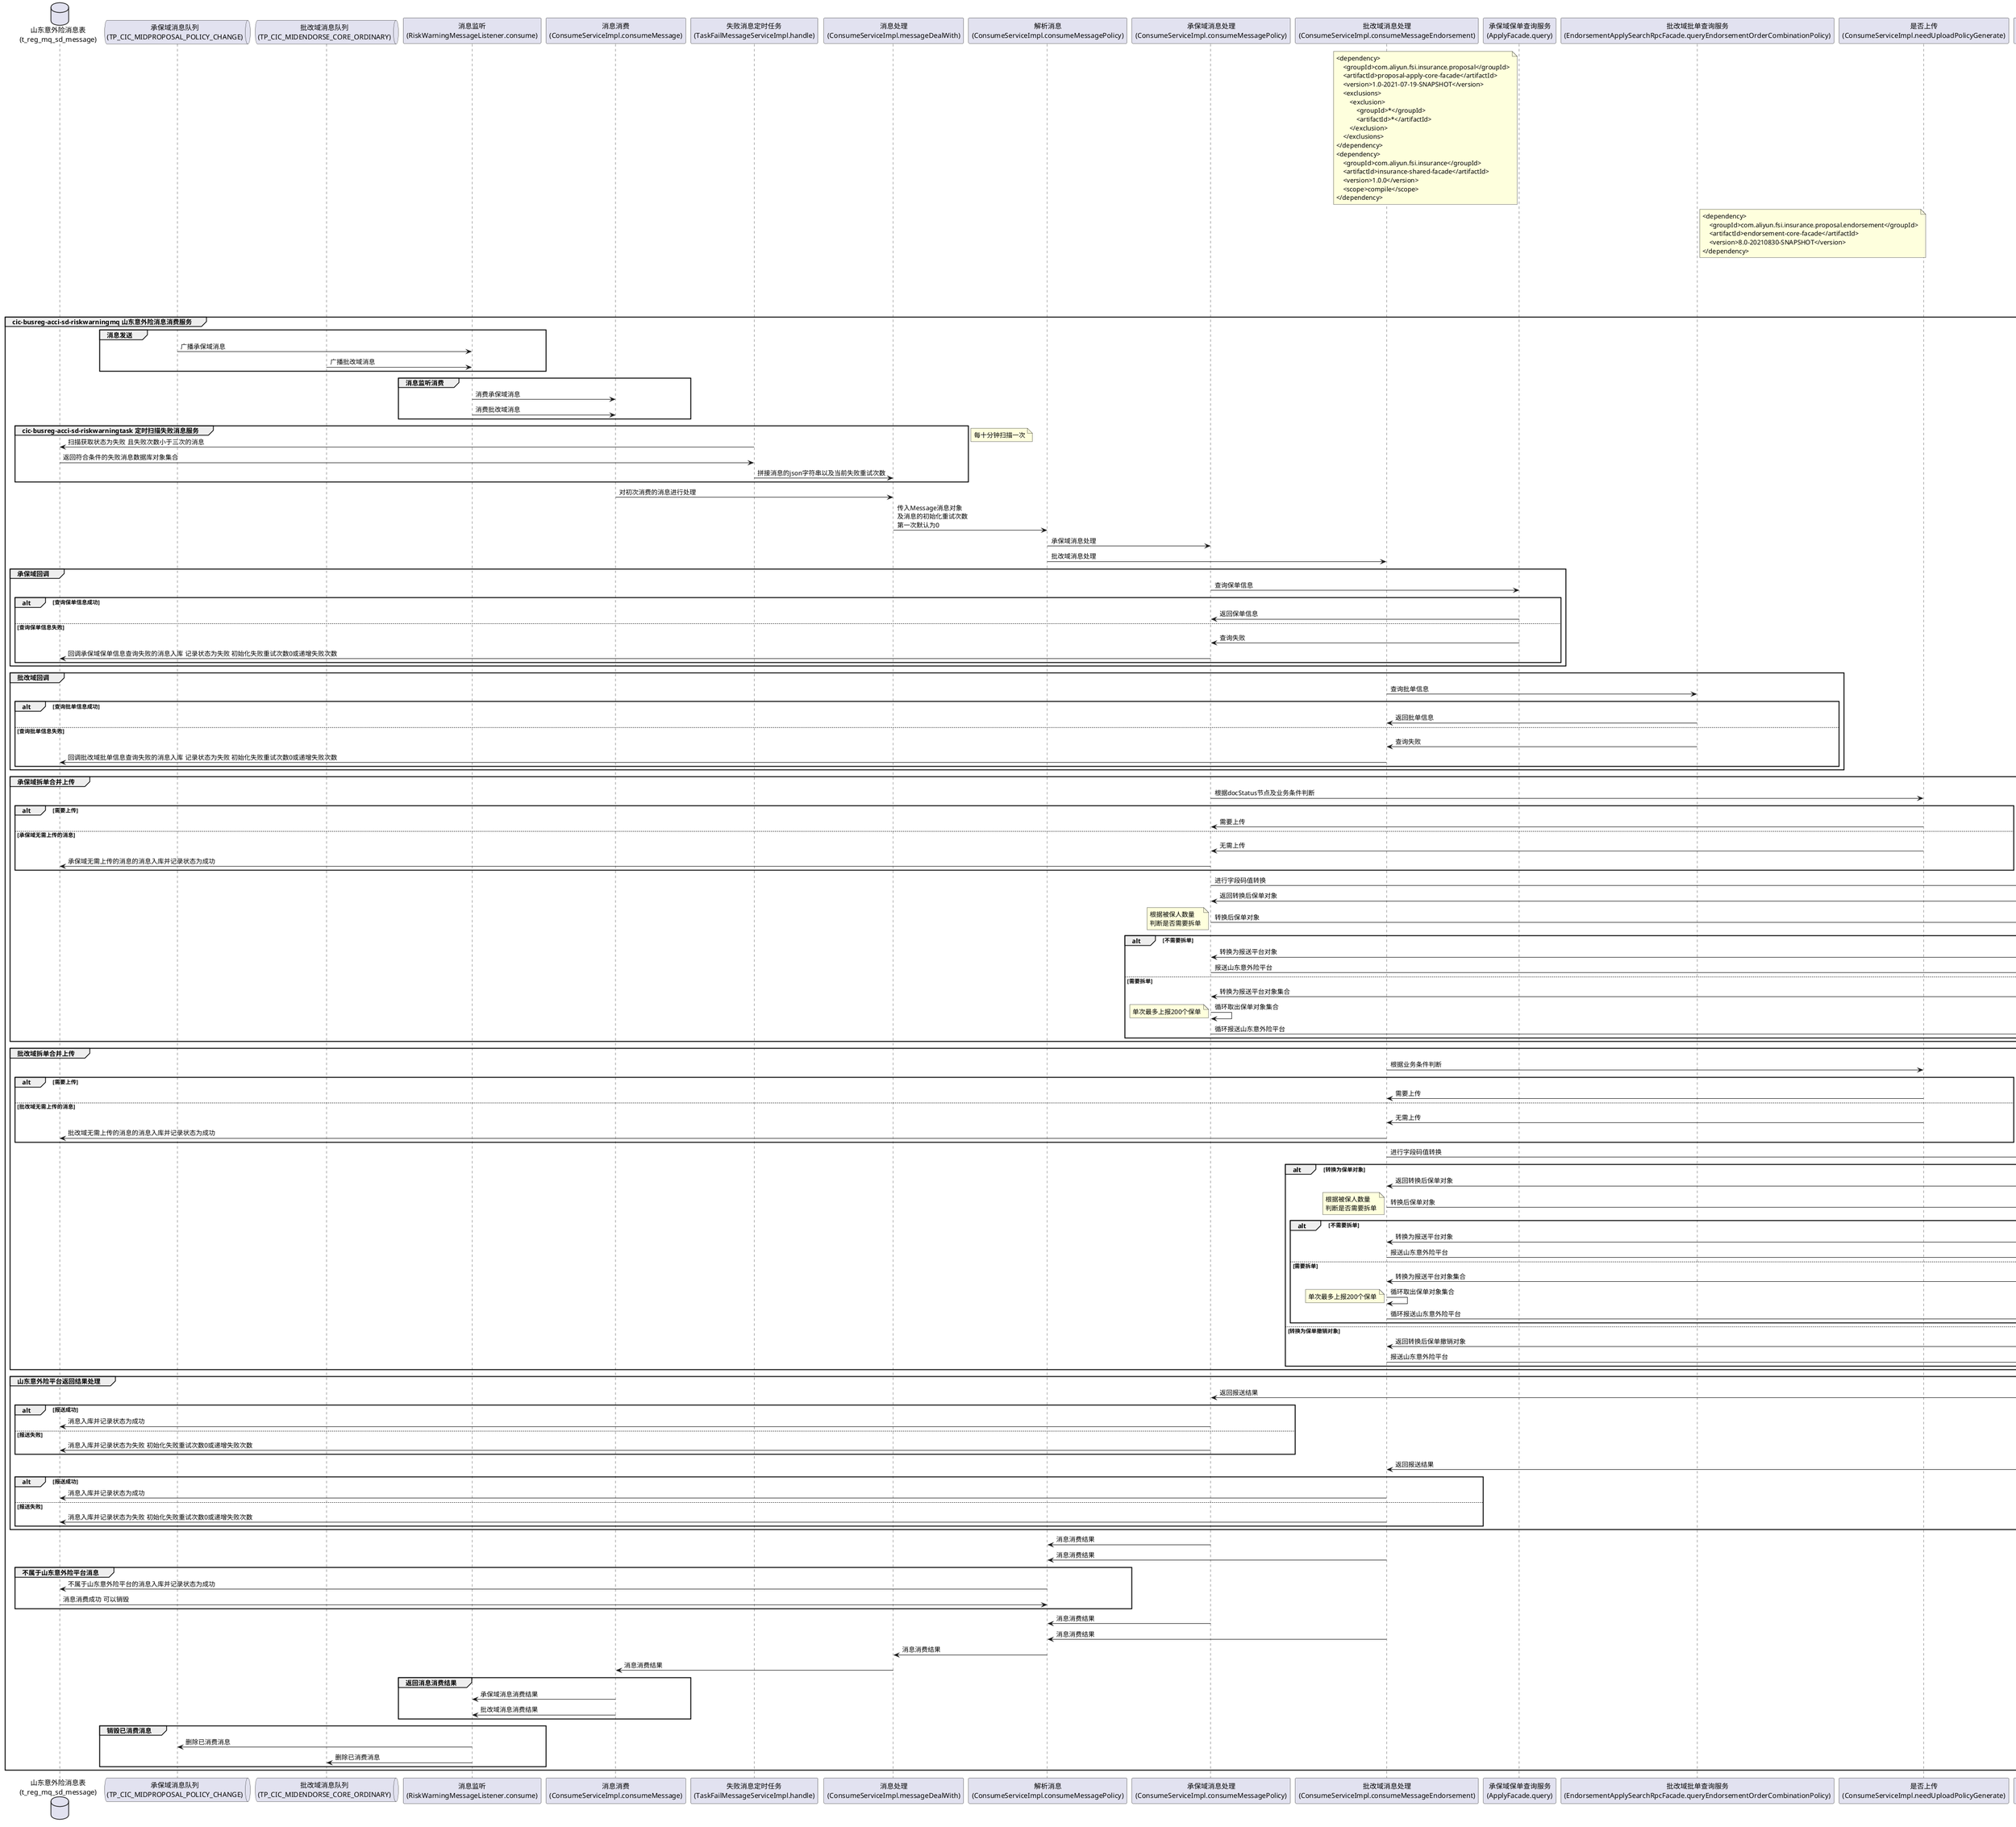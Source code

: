 @startuml 山东意外险消息处理
' !theme amiga 
' 声明数据库
database "山东意外险消息表\n(t_reg_mq_sd_message)" as 山东意外险消息表

' 声明消息发布者
queue "承保域消息队列\n(TP_CIC_MIDPROPOSAL_POLICY_CHANGE)" as 承保域消息队列
queue "批改域消息队列\n(TP_CIC_MIDENDORSE_CORE_ORDINARY)" as 批改域消息队列

' 声明普通节点 
participant "消息监听\n(RiskWarningMessageListener.consume)" as 消息监听
participant "消息消费\n(ConsumeServiceImpl.consumeMessage)" as 消息消费
participant "失败消息定时任务\n(TaskFailMessageServiceImpl.handle)" as 失败消息定时任务
participant "消息处理\n(ConsumeServiceImpl.messageDealWith)" as 消息处理
participant "解析消息\n(ConsumeServiceImpl.consumeMessagePolicy)" as 解析消息

participant "承保域消息处理\n(ConsumeServiceImpl.consumeMessagePolicy)" as 承保域消息处理
participant "批改域消息处理\n(ConsumeServiceImpl.consumeMessageEndorsement)" as 批改域消息处理

participant "承保域保单查询服务\n(ApplyFacade.query)" as 承保域保单查询服务
    note left of 承保域保单查询服务
            <dependency>
                <groupId>com.aliyun.fsi.insurance.proposal</groupId>
                <artifactId>proposal-apply-core-facade</artifactId>
                <version>1.0-2021-07-19-SNAPSHOT</version>
                <exclusions>
                    <exclusion>
                        <groupId>*</groupId>
                        <artifactId>*</artifactId>
                    </exclusion>
                </exclusions>
            </dependency>
            <dependency>
                <groupId>com.aliyun.fsi.insurance</groupId>
                <artifactId>insurance-shared-facade</artifactId>
                <version>1.0.0</version>
                <scope>compile</scope>
            </dependency>
    end note
participant "批改域批单查询服务\n(EndorsementApplySearchRpcFacade.queryEndorsementOrderCombinationPolicy)" as 批改域批单查询服务
    note right of 批改域批单查询服务
            <dependency>
                <groupId>com.aliyun.fsi.insurance.proposal.endorsement</groupId>
                <artifactId>endorsement-core-facade</artifactId>
                <version>8.0-20210830-SNAPSHOT</version>
            </dependency>
    end note

participant "是否上传\n(ConsumeServiceImpl.needUploadPolicyGenerate)" as 判断是否上传
participant "转换层\n(ConvertServiceImpl.*)" as 转换层

participant "拆单合并单\n(ConvertServiceImpl.policyAssemblePolicyRegister)" as 拆单合并单

participant "山东意外险平台\n(SinoServiceImpl.request)" as 山东意外险平台
note left of 山东意外险平台
            <dependency>
                <groupId>com.cic.businsurance.regulatory</groupId>
                <artifactId>acci-sd-riskwaring-facade</artifactId>
                <version>${revision}</version>
            </dependency>
end note  

group cic-busreg-acci-sd-riskwarningmq 山东意外险消息消费服务
    ' 正常消费流程开始
    group 消息发送
    承保域消息队列 -> 消息监听 : 广播承保域消息
    批改域消息队列 -> 消息监听 : 广播批改域消息
    end

    group 消息监听消费
    消息监听 -> 消息消费 : 消费承保域消息
    消息监听 -> 消息消费 : 消费批改域消息
    end

    ' 定时任务开始
    group cic-busreg-acci-sd-riskwarningtask 定时扫描失败消息服务
    失败消息定时任务 -> 山东意外险消息表 : 扫描获取状态为失败 且失败次数小于三次的消息
    失败消息定时任务 <- 山东意外险消息表 : 返回符合条件的失败消息数据库对象集合

    失败消息定时任务 -> 消息处理 : 拼接消息的json字符串以及当前失败重试次数
    end
    note right : 每十分钟扫描一次

    消息消费 -> 消息处理 : 对初次消费的消息进行处理

    消息处理 -> 解析消息 : 传入Message消息对象\n及消息的初始化重试次数\n第一次默认为0

    解析消息 -> 承保域消息处理 : 承保域消息处理
    解析消息 -> 批改域消息处理 : 批改域消息处理

    ' 回调查询
    group 承保域回调
    承保域消息处理 -> 承保域保单查询服务 : 查询保单信息
        alt 查询保单信息成功
            承保域消息处理 <- 承保域保单查询服务 : 返回保单信息
        else 查询保单信息失败
            承保域消息处理 <- 承保域保单查询服务 : 查询失败
            山东意外险消息表 <- 承保域消息处理 : 回调承保域保单信息查询失败的消息入库 记录状态为失败 初始化失败重试次数0或递增失败次数
        end
    end

    group 批改域回调 
    批改域消息处理 -> 批改域批单查询服务 : 查询批单信息
        alt 查询批单信息成功
            批改域消息处理 <- 批改域批单查询服务 : 返回批单信息
        else 查询批单信息失败
            批改域消息处理 <- 批改域批单查询服务 : 查询失败
            山东意外险消息表 <- 批改域消息处理 : 回调批改域批单信息查询失败的消息入库 记录状态为失败 初始化失败重试次数0或递增失败次数
        end
    end

    ' 承保域拆单 合并上传
    group 承保域拆单合并上传
    承保域消息处理 -> 判断是否上传 : 根据docStatus节点及业务条件判断
        alt 需要上传
            承保域消息处理 <- 判断是否上传 : 需要上传
        else 承保域无需上传的消息
            承保域消息处理 <- 判断是否上传 : 无需上传
            山东意外险消息表 <- 承保域消息处理 : 承保域无需上传的消息的消息入库并记录状态为成功
        end

    承保域消息处理 -> 转换层 : 进行字段码值转换
    承保域消息处理 <- 转换层 : 返回转换后保单对象

    承保域消息处理 -> 拆单合并单 : 转换后保单对象
    note left
    根据被保人数量
    判断是否需要拆单
    end note
        alt 不需要拆单
            承保域消息处理 <- 拆单合并单 : 转换为报送平台对象
            承保域消息处理 -> 山东意外险平台 : 报送山东意外险平台
        else 需要拆单
            承保域消息处理 <- 拆单合并单 : 转换为报送平台对象集合
            承保域消息处理 -> 承保域消息处理 : 循环取出保单对象集合
            note left : 单次最多上报200个保单
            承保域消息处理 -> 山东意外险平台 : 循环报送山东意外险平台
        end
    end

    ' 批改域拆单 合并上传
    group 批改域拆单合并上传
    批改域消息处理 -> 判断是否上传 : 根据业务条件判断
        alt 需要上传
            批改域消息处理 <- 判断是否上传 : 需要上传
        else 批改域无需上传的消息
            批改域消息处理 <- 判断是否上传 : 无需上传
            山东意外险消息表 <- 批改域消息处理 : 批改域无需上传的消息的消息入库并记录状态为成功
        end

        批改域消息处理 -> 转换层 : 进行字段码值转换
            alt 转换为保单对象
                批改域消息处理 <- 转换层 : 返回转换后保单对象

                批改域消息处理 -> 拆单合并单 : 转换后保单对象
                note left
                根据被保人数量
                判断是否需要拆单
                end note
                    alt 不需要拆单
                        批改域消息处理 <- 拆单合并单 : 转换为报送平台对象
                        批改域消息处理 -> 山东意外险平台 : 报送山东意外险平台
                    else 需要拆单
                        批改域消息处理 <- 拆单合并单 : 转换为报送平台对象集合
                        批改域消息处理 -> 批改域消息处理 : 循环取出保单对象集合
                        note left : 单次最多上报200个保单
                        批改域消息处理 -> 山东意外险平台 : 循环报送山东意外险平台
                    end
            else 转换为保单撤销对象
                批改域消息处理 <- 转换层 : 返回转换后保单撤销对象
                批改域消息处理 -> 山东意外险平台 : 报送山东意外险平台
            end
    end

    ' 上报山东意外险平台返回结果
    group 山东意外险平台返回结果处理
    承保域消息处理 <- 山东意外险平台 : 返回报送结果
        alt 报送成功
            承保域消息处理 -> 山东意外险消息表 : 消息入库并记录状态为成功
        else 报送失败
            承保域消息处理 -> 山东意外险消息表 : 消息入库并记录状态为失败 初始化失败重试次数0或递增失败次数
        end
    批改域消息处理 <- 山东意外险平台 : 返回报送结果
        alt 报送成功
            批改域消息处理 -> 山东意外险消息表 : 消息入库并记录状态为成功
        else 报送失败
            批改域消息处理 -> 山东意外险消息表 : 消息入库并记录状态为失败 初始化失败重试次数0或递增失败次数
        end
    end

    解析消息 <- 承保域消息处理 : 消息消费结果
    解析消息 <- 批改域消息处理 : 消息消费结果

    group 不属于山东意外险平台消息
    解析消息 -> 山东意外险消息表 : 不属于山东意外险平台的消息入库并记录状态为成功
    山东意外险消息表 -> 解析消息 :消息消费成功 可以销毁
    end

    解析消息 <- 承保域消息处理 : 消息消费结果
    解析消息 <- 批改域消息处理 : 消息消费结果

    消息处理 <- 解析消息 : 消息消费结果
    消息消费 <- 消息处理 : 消息消费结果

    group 返回消息消费结果
    消息消费 -> 消息监听: 承保域消息消费结果
    消息消费 -> 消息监听 : 批改域消息消费结果
    end

    group 销毁已消费消息
    消息监听 -> 承保域消息队列 : 删除已消费消息
    消息监听 -> 批改域消息队列 : 删除已消费消息
    end

end

@enduml